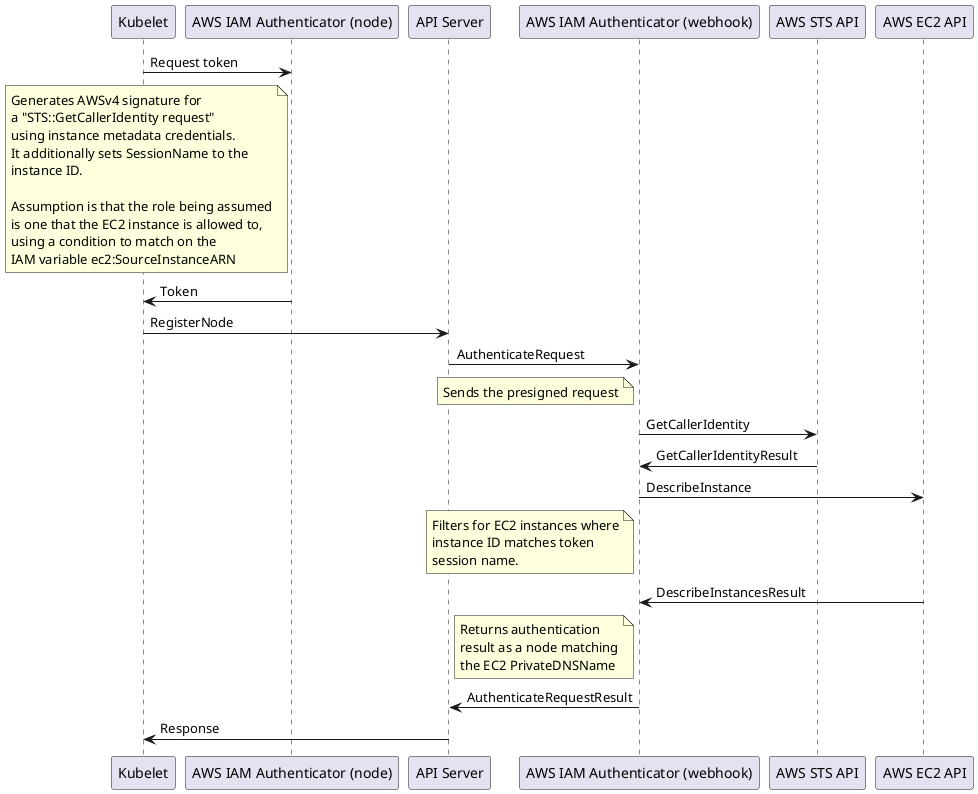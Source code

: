 @startuml eks-bootstrap
Kubelet -> "AWS IAM Authenticator (node)": Request token
note left of "AWS IAM Authenticator (node)"
Generates AWSv4 signature for
a "STS::GetCallerIdentity request"
using instance metadata credentials.
It additionally sets SessionName to the
instance ID.

Assumption is that the role being assumed
is one that the EC2 instance is allowed to,
using a condition to match on the
IAM variable ec2:SourceInstanceARN
endnote
"AWS IAM Authenticator (node)" -> Kubelet: Token
Kubelet -> "API Server": RegisterNode
"API Server" -> "AWS IAM Authenticator (webhook)": AuthenticateRequest
note left of "AWS IAM Authenticator (webhook)"
Sends the presigned request
endnote
"AWS IAM Authenticator (webhook)" -> "AWS STS API": GetCallerIdentity
"AWS STS API" -> "AWS IAM Authenticator (webhook)": GetCallerIdentityResult
"AWS IAM Authenticator (webhook)" -> "AWS EC2 API": DescribeInstance
note left of "AWS IAM Authenticator (webhook)"
Filters for EC2 instances where
instance ID matches token
session name.
endnote
"AWS EC2 API" -> "AWS IAM Authenticator (webhook)": DescribeInstancesResult
note left of "AWS IAM Authenticator (webhook)"
Returns authentication
result as a node matching
the EC2 PrivateDNSName
endnote
"AWS IAM Authenticator (webhook)" -> "API Server": AuthenticateRequestResult
"API Server" -> "Kubelet": Response
@enduml
